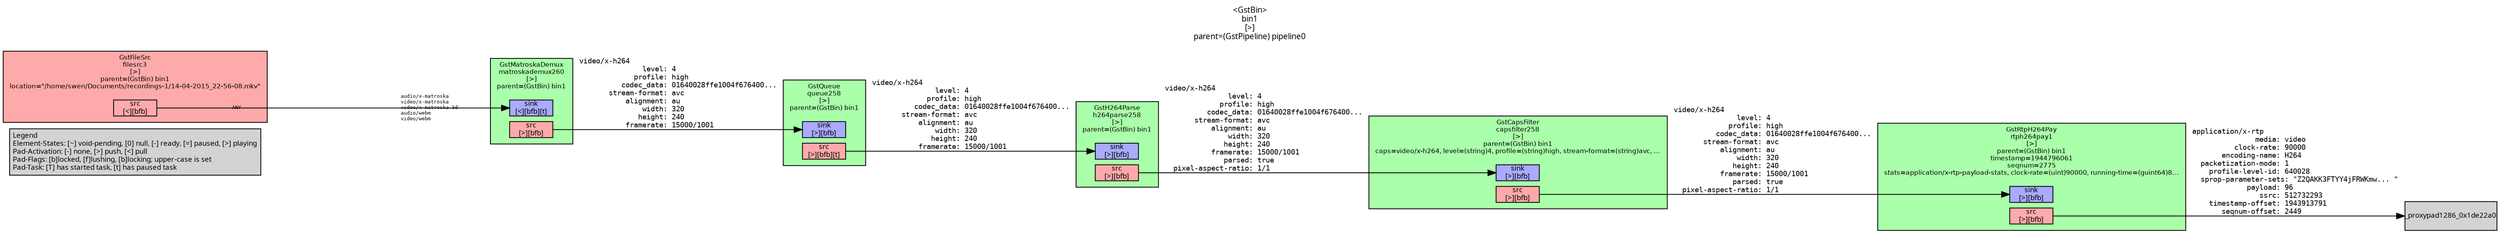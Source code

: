 digraph pipeline {
  rankdir=LR;
  fontname="sans";
  fontsize="10";
  labelloc=t;
  nodesep=.1;
  ranksep=.2;
  label="<GstBin>\nbin1\n[>]\nparent=(GstPipeline) pipeline0";
  node [style=filled, shape=box, fontsize="9", fontname="sans", margin="0.0,0.0"];
  edge [labelfontsize="6", fontsize="9", fontname="monospace"];
  
  legend [
    pos="0,0!",
    margin="0.05,0.05",
    label="Legend\lElement-States: [~] void-pending, [0] null, [-] ready, [=] paused, [>] playing\lPad-Activation: [-] none, [>] push, [<] pull\lPad-Flags: [b]locked, [f]lushing, [b]locking; upper-case is set\lPad-Task: [T] has started task, [t] has paused task\l"
,  ];
  subgraph cluster_matroskademux260_0x1de7850 {
    fontname="Bitstream Vera Sans";
    fontsize="8";
    style=filled;
    color=black;

    label="GstMatroskaDemux\nmatroskademux260\n[>]\nparent=(GstBin) bin1";
    matroskademux260_0x1de7850_sink_0x1ddee20 [color=black, fillcolor="#aaaaff", label="sink\n[<][bfb][t]", height="0.2", style="filled,solid"];
    matroskademux260_0x1de7850_src_0x1ddf050 [color=black, fillcolor="#ffaaaa", label="src\n[>][bfb]", height="0.2", style="filled,solid"];
    fillcolor="#aaffaa";
  }

  matroskademux260_0x1de7850_src_0x1ddf050 -> queue258_0x7f5de04ac820_sink_0x1dde790 [label="video/x-h264\l               level: 4\l             profile: high\l          codec_data: 01640028ffe1004f676400...\l       stream-format: avc\l           alignment: au\l               width: 320\l              height: 240\l           framerate: 15000/1001\l"]
  subgraph cluster_filesrc3_0x1de7200 {
    fontname="Bitstream Vera Sans";
    fontsize="8";
    style=filled;
    color=black;

    label="GstFileSrc\nfilesrc3\n[>]\nparent=(GstBin) bin1\nlocation=\"/home/swen/Documents/recordings-1/14-04-2015_22-56-08.mkv\"";
    filesrc3_0x1de7200_src_0x7f5ddc026350 [color=black, fillcolor="#ffaaaa", label="src\n[<][bfb]", height="0.2", style="filled,solid"];
    fillcolor="#ffaaaa";
  }

  filesrc3_0x1de7200_src_0x7f5ddc026350 -> matroskademux260_0x1de7850_sink_0x1ddee20 [labeldistance="10", labelangle="0", label="                                                  ", taillabel="ANY", headlabel="audio/x-matroska\lvideo/x-matroska\lvideo/x-matroska-3d\laudio/webm\lvideo/webm\l"]
  subgraph cluster_rtph264pay1_0x1df2340 {
    fontname="Bitstream Vera Sans";
    fontsize="8";
    style=filled;
    color=black;

    label="GstRtpH264Pay\nrtph264pay1\n[>]\nparent=(GstBin) bin1\ntimestamp=1944796061\nseqnum=2775\nstats=application/x-rtp-payload-stats, clock-rate=(uint)90000, running-time=(guint64)8…";
    rtph264pay1_0x1df2340_sink_0x1df6a00 [color=black, fillcolor="#aaaaff", label="sink\n[>][bfb]", height="0.2", style="filled,solid"];
    rtph264pay1_0x1df2340_src_0x1df67d0 [color=black, fillcolor="#ffaaaa", label="src\n[>][bfb]", height="0.2", style="filled,solid"];
    fillcolor="#aaffaa";
  }

  rtph264pay1_0x1df2340_src_0x1df67d0 -> _proxypad1286_0x1de22a0 [label="application/x-rtp\l               media: video\l          clock-rate: 90000\l       encoding-name: H264\l  packetization-mode: 1\l    profile-level-id: 640028\l  sprop-parameter-sets: \"Z2QAKK3FTYY4jFRWKmw... \"\l             payload: 96\l                ssrc: 512732293\l    timestamp-offset: 1943913791\l       seqnum-offset: 2449\l"]
  subgraph cluster_capsfilter258_0x7f5de440bcd0 {
    fontname="Bitstream Vera Sans";
    fontsize="8";
    style=filled;
    color=black;

    label="GstCapsFilter\ncapsfilter258\n[>]\nparent=(GstBin) bin1\ncaps=video/x-h264, level=(string)4, profile=(string)high, stream-format=(string)avc, …";
    capsfilter258_0x7f5de440bcd0_sink_0x1df6370 [color=black, fillcolor="#aaaaff", label="sink\n[>][bfb]", height="0.2", style="filled,solid"];
    capsfilter258_0x7f5de440bcd0_src_0x1df65a0 [color=black, fillcolor="#ffaaaa", label="src\n[>][bfb]", height="0.2", style="filled,solid"];
    fillcolor="#aaffaa";
  }

  capsfilter258_0x7f5de440bcd0_src_0x1df65a0 -> rtph264pay1_0x1df2340_sink_0x1df6a00 [label="video/x-h264\l               level: 4\l             profile: high\l          codec_data: 01640028ffe1004f676400...\l       stream-format: avc\l           alignment: au\l               width: 320\l              height: 240\l           framerate: 15000/1001\l              parsed: true\l  pixel-aspect-ratio: 1/1\l"]
  subgraph cluster_h264parse258_0x1df4bb0 {
    fontname="Bitstream Vera Sans";
    fontsize="8";
    style=filled;
    color=black;

    label="GstH264Parse\nh264parse258\n[>]\nparent=(GstBin) bin1";
    h264parse258_0x1df4bb0_sink_0x7f5ddc027d90 [color=black, fillcolor="#aaaaff", label="sink\n[>][bfb]", height="0.2", style="filled,solid"];
    h264parse258_0x1df4bb0_src_0x1df6140 [color=black, fillcolor="#ffaaaa", label="src\n[>][bfb]", height="0.2", style="filled,solid"];
    fillcolor="#aaffaa";
  }

  h264parse258_0x1df4bb0_src_0x1df6140 -> capsfilter258_0x7f5de440bcd0_sink_0x1df6370 [label="video/x-h264\l               level: 4\l             profile: high\l          codec_data: 01640028ffe1004f676400...\l       stream-format: avc\l           alignment: au\l               width: 320\l              height: 240\l           framerate: 15000/1001\l              parsed: true\l  pixel-aspect-ratio: 1/1\l"]
  subgraph cluster_queue258_0x7f5de04ac820 {
    fontname="Bitstream Vera Sans";
    fontsize="8";
    style=filled;
    color=black;

    label="GstQueue\nqueue258\n[>]\nparent=(GstBin) bin1";
    queue258_0x7f5de04ac820_sink_0x1dde790 [color=black, fillcolor="#aaaaff", label="sink\n[>][bfb]", height="0.2", style="filled,solid"];
    queue258_0x7f5de04ac820_src_0x7f5ddc027b60 [color=black, fillcolor="#ffaaaa", label="src\n[>][bfb][t]", height="0.2", style="filled,solid"];
    fillcolor="#aaffaa";
  }

  queue258_0x7f5de04ac820_src_0x7f5ddc027b60 -> h264parse258_0x1df4bb0_sink_0x7f5ddc027d90 [label="video/x-h264\l               level: 4\l             profile: high\l          codec_data: 01640028ffe1004f676400...\l       stream-format: avc\l           alignment: au\l               width: 320\l              height: 240\l           framerate: 15000/1001\l"]
}
